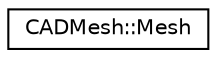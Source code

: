 digraph "Graphical Class Hierarchy"
{
 // LATEX_PDF_SIZE
  edge [fontname="Helvetica",fontsize="10",labelfontname="Helvetica",labelfontsize="10"];
  node [fontname="Helvetica",fontsize="10",shape=record];
  rankdir="LR";
  Node0 [label="CADMesh::Mesh",height=0.2,width=0.4,color="black", fillcolor="white", style="filled",URL="$class_c_a_d_mesh_1_1_mesh.html",tooltip=" "];
}
